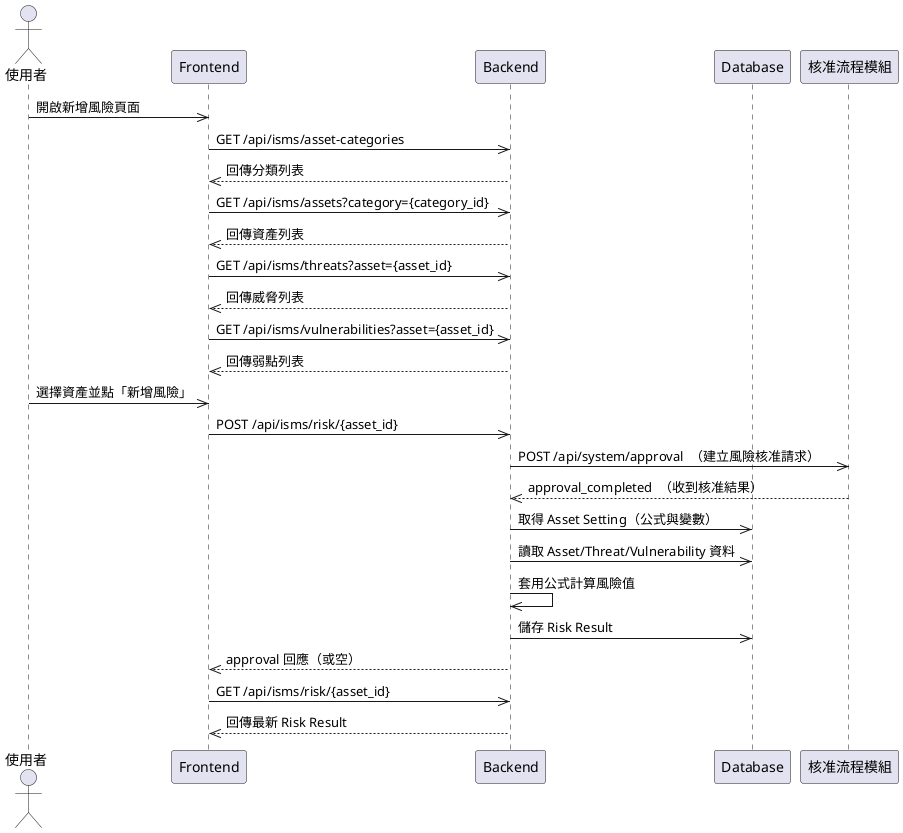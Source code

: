 @startuml
actor User as "使用者"
participant Frontend
participant Backend
participant Database
participant Approval as "核准流程模組"

User ->> Frontend: 開啟新增風險頁面
Frontend ->> Backend: GET /api/isms/asset-categories
Backend -->> Frontend: 回傳分類列表
Frontend ->> Backend: GET /api/isms/assets?category={category_id}
Backend -->> Frontend: 回傳資產列表
Frontend ->> Backend: GET /api/isms/threats?asset={asset_id}
Backend -->> Frontend: 回傳威脅列表
Frontend ->> Backend: GET /api/isms/vulnerabilities?asset={asset_id}
Backend -->> Frontend: 回傳弱點列表
User ->> Frontend: 選擇資產並點「新增風險」
Frontend ->> Backend: POST /api/isms/risk/{asset_id}
Backend ->> Approval: POST /api/system/approval  （建立風險核准請求）
Approval -->> Backend: approval_completed  （收到核准結果）
Backend ->> Database: 取得 Asset Setting（公式與變數）
Backend ->> Database: 讀取 Asset/Threat/Vulnerability 資料
Backend ->> Backend: 套用公式計算風險值
Backend ->> Database: 儲存 Risk Result
Backend -->> Frontend: approval 回應（或空）
Frontend ->> Backend: GET /api/isms/risk/{asset_id}
Backend -->> Frontend: 回傳最新 Risk Result
@enduml
